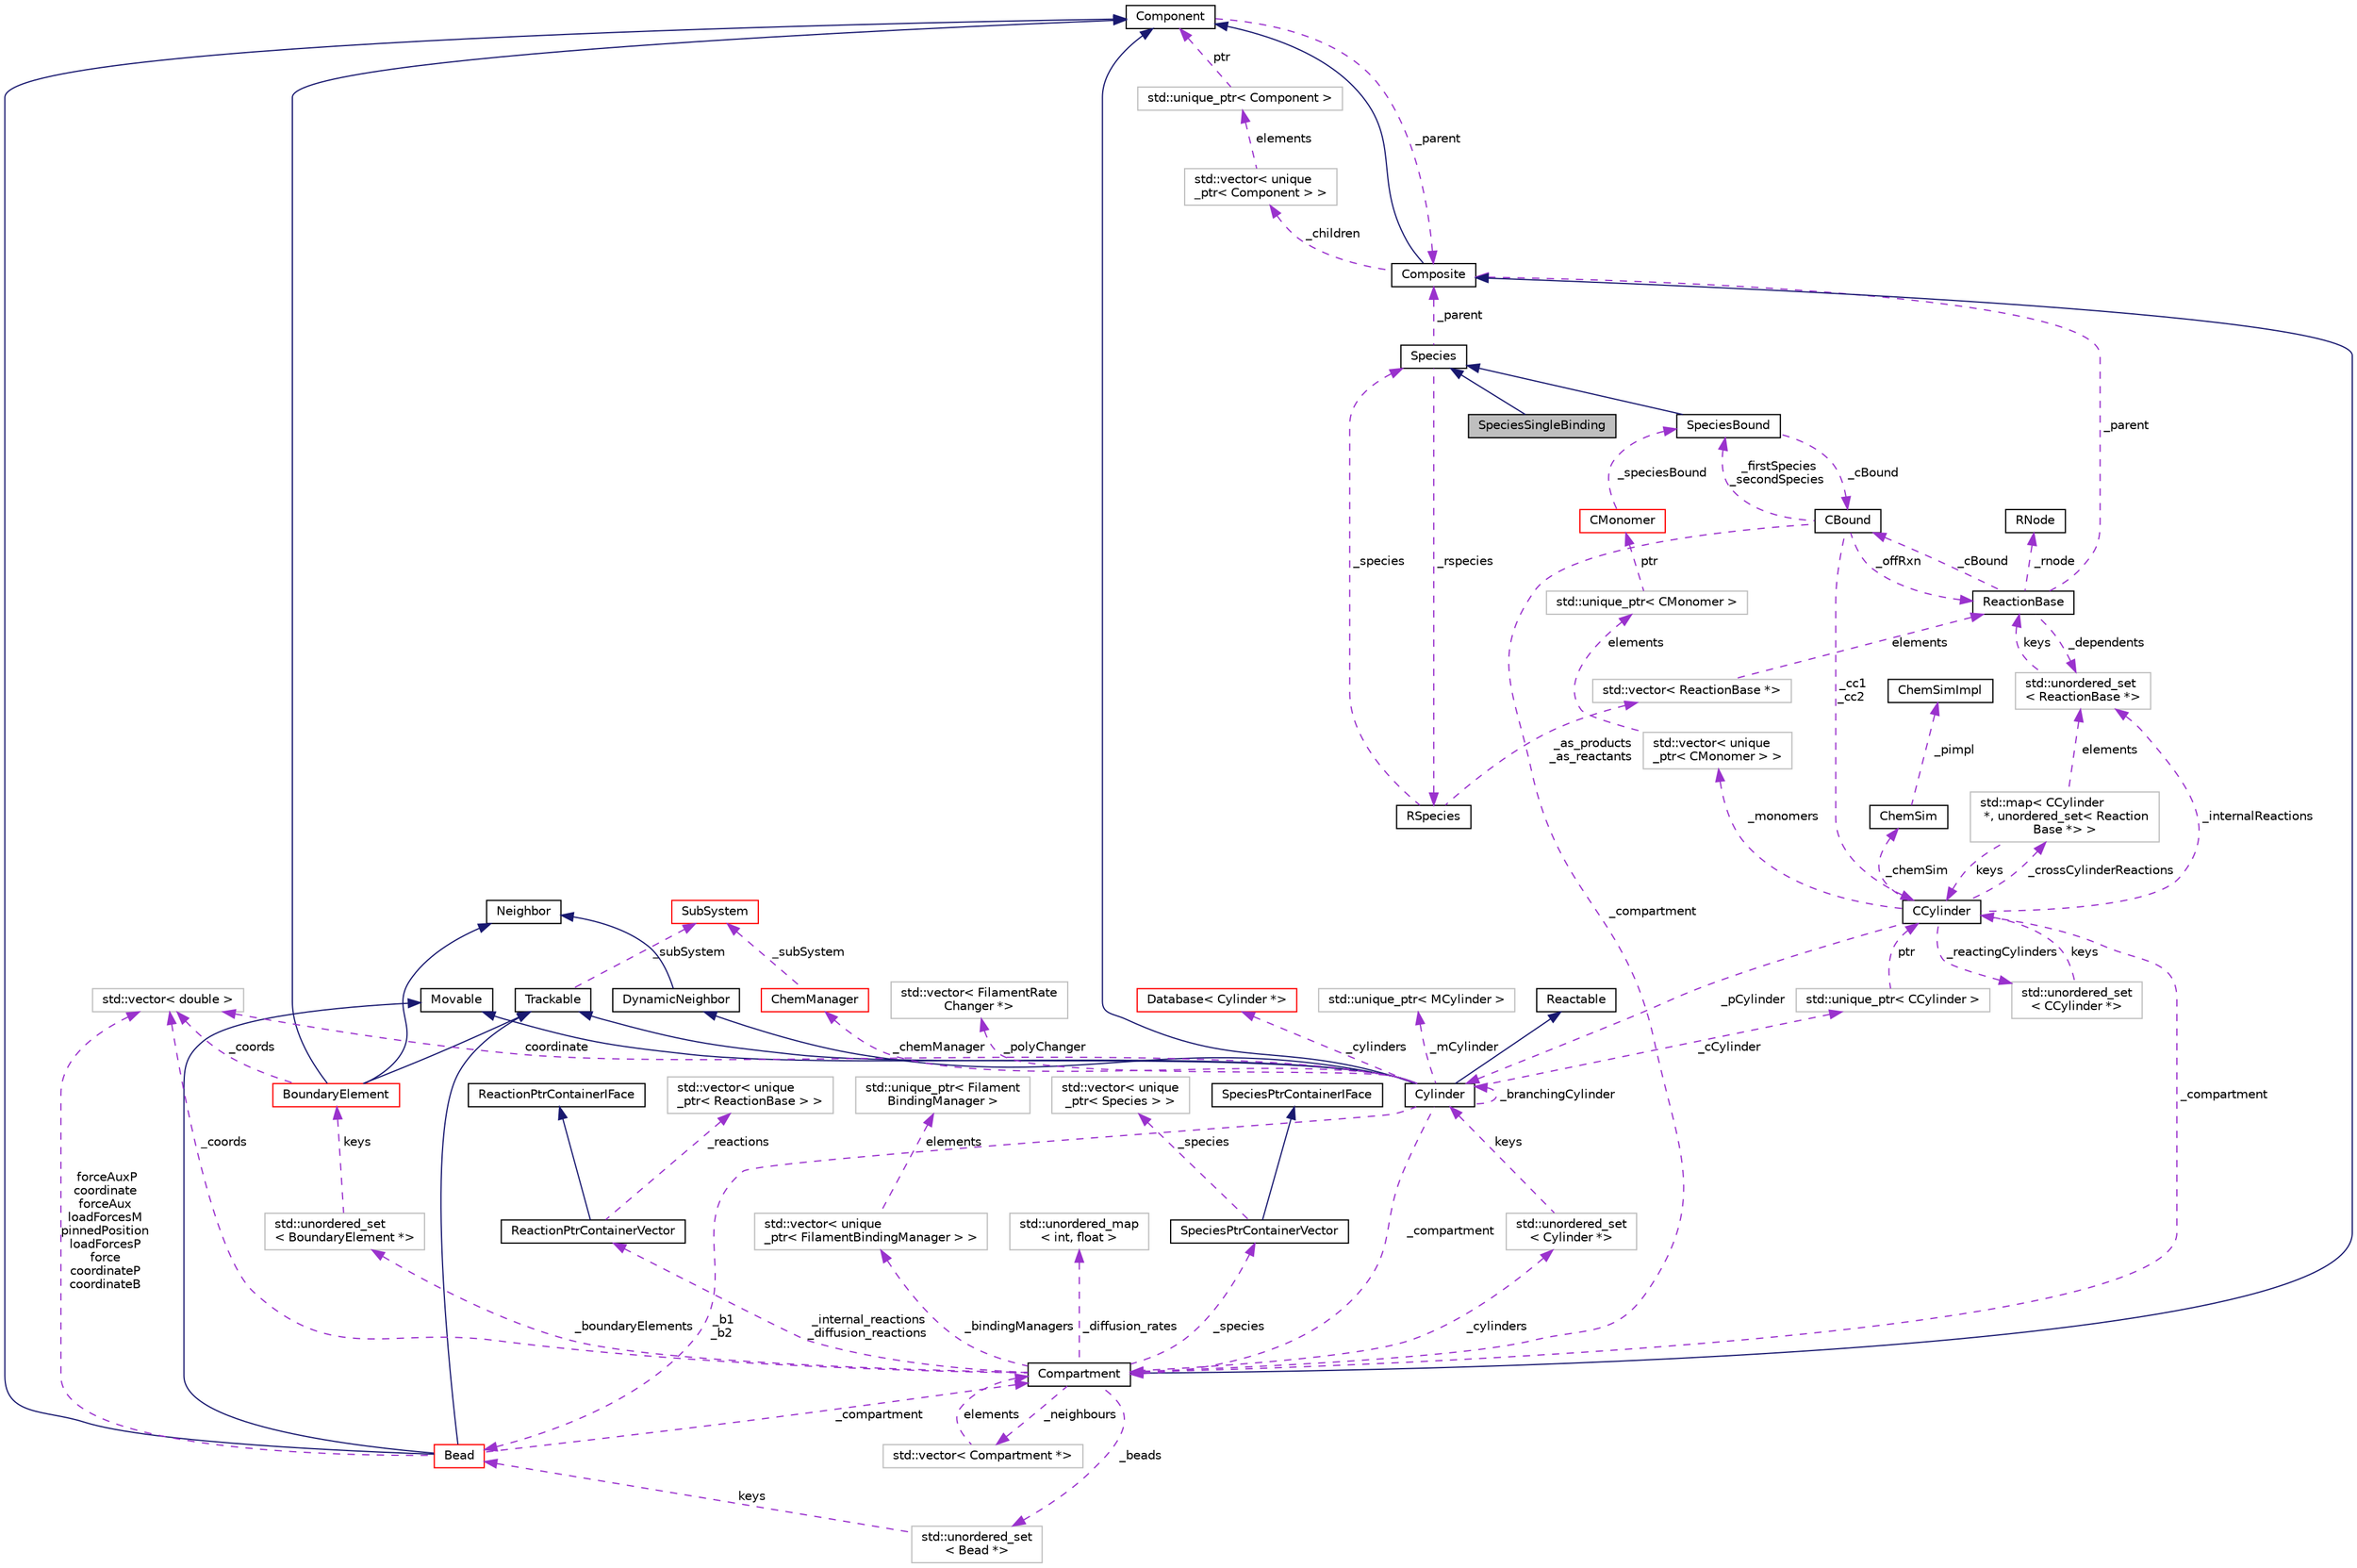digraph "SpeciesSingleBinding"
{
 // INTERACTIVE_SVG=YES
  edge [fontname="Helvetica",fontsize="10",labelfontname="Helvetica",labelfontsize="10"];
  node [fontname="Helvetica",fontsize="10",shape=record];
  Node2 [label="SpeciesSingleBinding",height=0.2,width=0.4,color="black", fillcolor="grey75", style="filled", fontcolor="black"];
  Node3 -> Node2 [dir="back",color="midnightblue",fontsize="10",style="solid",fontname="Helvetica"];
  Node3 [label="Species",height=0.2,width=0.4,color="black", fillcolor="white", style="filled",URL="$classSpecies.html",tooltip="Represents chemical molecules, tracks their copy number and can be used in Reactions. "];
  Node4 -> Node3 [dir="back",color="darkorchid3",fontsize="10",style="dashed",label=" _rspecies" ,fontname="Helvetica"];
  Node4 [label="RSpecies",height=0.2,width=0.4,color="black", fillcolor="white", style="filled",URL="$classRSpecies.html",tooltip="Represents the reactive aspect of chemical molecules. "];
  Node5 -> Node4 [dir="back",color="darkorchid3",fontsize="10",style="dashed",label=" _as_products\n_as_reactants" ,fontname="Helvetica"];
  Node5 [label="std::vector\< ReactionBase *\>",height=0.2,width=0.4,color="grey75", fillcolor="white", style="filled"];
  Node6 -> Node5 [dir="back",color="darkorchid3",fontsize="10",style="dashed",label=" elements" ,fontname="Helvetica"];
  Node6 [label="ReactionBase",height=0.2,width=0.4,color="black", fillcolor="white", style="filled",URL="$classReactionBase.html",tooltip="Represents an abstract interface for simple chemical reactions of the form A + B -> C..."];
  Node7 -> Node6 [dir="back",color="darkorchid3",fontsize="10",style="dashed",label=" _parent" ,fontname="Helvetica"];
  Node7 [label="Composite",height=0.2,width=0.4,color="black", fillcolor="white", style="filled",URL="$classComposite.html",tooltip="The aggregating class for the Composite pattern. "];
  Node8 -> Node7 [dir="back",color="midnightblue",fontsize="10",style="solid",fontname="Helvetica"];
  Node8 [label="Component",height=0.2,width=0.4,color="black", fillcolor="white", style="filled",URL="$classComponent.html",tooltip="The base class for the Composite pattern hieararchy. "];
  Node7 -> Node8 [dir="back",color="darkorchid3",fontsize="10",style="dashed",label=" _parent" ,fontname="Helvetica"];
  Node9 -> Node7 [dir="back",color="darkorchid3",fontsize="10",style="dashed",label=" _children" ,fontname="Helvetica"];
  Node9 [label="std::vector\< unique\l_ptr\< Component \> \>",height=0.2,width=0.4,color="grey75", fillcolor="white", style="filled"];
  Node10 -> Node9 [dir="back",color="darkorchid3",fontsize="10",style="dashed",label=" elements" ,fontname="Helvetica"];
  Node10 [label="std::unique_ptr\< Component \>",height=0.2,width=0.4,color="grey75", fillcolor="white", style="filled"];
  Node8 -> Node10 [dir="back",color="darkorchid3",fontsize="10",style="dashed",label=" ptr" ,fontname="Helvetica"];
  Node11 -> Node6 [dir="back",color="darkorchid3",fontsize="10",style="dashed",label=" _dependents" ,fontname="Helvetica"];
  Node11 [label="std::unordered_set\l\< ReactionBase *\>",height=0.2,width=0.4,color="grey75", fillcolor="white", style="filled"];
  Node6 -> Node11 [dir="back",color="darkorchid3",fontsize="10",style="dashed",label=" keys" ,fontname="Helvetica"];
  Node12 -> Node6 [dir="back",color="darkorchid3",fontsize="10",style="dashed",label=" _cBound" ,fontname="Helvetica"];
  Node12 [label="CBound",height=0.2,width=0.4,color="black", fillcolor="white", style="filled",URL="$classCBound.html",tooltip="Represents a chemical object that is bound to a Filament. "];
  Node13 -> Node12 [dir="back",color="darkorchid3",fontsize="10",style="dashed",label=" _cc1\n_cc2" ,fontname="Helvetica"];
  Node13 [label="CCylinder",height=0.2,width=0.4,color="black", fillcolor="white", style="filled",URL="$classCCylinder.html",tooltip="Holds all CMonomers and Reactions associated with it. "];
  Node14 -> Node13 [dir="back",color="darkorchid3",fontsize="10",style="dashed",label=" _crossCylinderReactions" ,fontname="Helvetica"];
  Node14 [label="std::map\< CCylinder\l *, unordered_set\< Reaction\lBase *\> \>",height=0.2,width=0.4,color="grey75", fillcolor="white", style="filled"];
  Node13 -> Node14 [dir="back",color="darkorchid3",fontsize="10",style="dashed",label=" keys" ,fontname="Helvetica"];
  Node11 -> Node14 [dir="back",color="darkorchid3",fontsize="10",style="dashed",label=" elements" ,fontname="Helvetica"];
  Node15 -> Node13 [dir="back",color="darkorchid3",fontsize="10",style="dashed",label=" _monomers" ,fontname="Helvetica"];
  Node15 [label="std::vector\< unique\l_ptr\< CMonomer \> \>",height=0.2,width=0.4,color="grey75", fillcolor="white", style="filled"];
  Node16 -> Node15 [dir="back",color="darkorchid3",fontsize="10",style="dashed",label=" elements" ,fontname="Helvetica"];
  Node16 [label="std::unique_ptr\< CMonomer \>",height=0.2,width=0.4,color="grey75", fillcolor="white", style="filled"];
  Node17 -> Node16 [dir="back",color="darkorchid3",fontsize="10",style="dashed",label=" ptr" ,fontname="Helvetica"];
  Node17 [label="CMonomer",height=0.2,width=0.4,color="red", fillcolor="white", style="filled",URL="$classCMonomer.html",tooltip="Represents a container for all Species that could be contained in a particular filament element at a ..."];
  Node21 -> Node17 [dir="back",color="darkorchid3",fontsize="10",style="dashed",label=" _speciesBound" ,fontname="Helvetica"];
  Node21 [label="SpeciesBound",height=0.2,width=0.4,color="black", fillcolor="white", style="filled",URL="$classSpeciesBound.html",tooltip="Used for species that can be bound to a Filament. "];
  Node3 -> Node21 [dir="back",color="midnightblue",fontsize="10",style="solid",fontname="Helvetica"];
  Node12 -> Node21 [dir="back",color="darkorchid3",fontsize="10",style="dashed",label=" _cBound" ,fontname="Helvetica"];
  Node22 -> Node13 [dir="back",color="darkorchid3",fontsize="10",style="dashed",label=" _pCylinder" ,fontname="Helvetica"];
  Node22 [label="Cylinder",height=0.2,width=0.4,color="black", fillcolor="white", style="filled",URL="$classCylinder.html",tooltip="A container to store a MCylinder and CCylinder. "];
  Node8 -> Node22 [dir="back",color="midnightblue",fontsize="10",style="solid",fontname="Helvetica"];
  Node23 -> Node22 [dir="back",color="midnightblue",fontsize="10",style="solid",fontname="Helvetica"];
  Node23 [label="Trackable",height=0.2,width=0.4,color="black", fillcolor="white", style="filled",URL="$classTrackable.html",tooltip="An abstract base class for a trackable object in the SubSystem. "];
  Node24 -> Node23 [dir="back",color="darkorchid3",fontsize="10",style="dashed",label=" _subSystem" ,fontname="Helvetica"];
  Node24 [label="SubSystem",height=0.2,width=0.4,color="red", fillcolor="white", style="filled",URL="$classSubSystem.html",tooltip="Manages all Movables and Reactables. "];
  Node26 -> Node22 [dir="back",color="midnightblue",fontsize="10",style="solid",fontname="Helvetica"];
  Node26 [label="Movable",height=0.2,width=0.4,color="black", fillcolor="white", style="filled",URL="$classMovable.html",tooltip="An abstract base class for a movable element in the SubSystem. "];
  Node28 -> Node22 [dir="back",color="midnightblue",fontsize="10",style="solid",fontname="Helvetica"];
  Node28 [label="Reactable",height=0.2,width=0.4,color="black", fillcolor="white", style="filled",URL="$classReactable.html",tooltip="An abstract base class for a reactable element in the SubSystem. "];
  Node62 -> Node22 [dir="back",color="midnightblue",fontsize="10",style="solid",fontname="Helvetica"];
  Node62 [label="DynamicNeighbor",height=0.2,width=0.4,color="black", fillcolor="white", style="filled",URL="$classDynamicNeighbor.html",tooltip="An abstract base class for any element that can be added or removed from a NeighborList dynamically a..."];
  Node36 -> Node62 [dir="back",color="midnightblue",fontsize="10",style="solid",fontname="Helvetica"];
  Node36 [label="Neighbor",height=0.2,width=0.4,color="black", fillcolor="white", style="filled",URL="$classNeighbor.html",tooltip="An abstract base class for any element that can be added or removed from a NeighborList statically at..."];
  Node22 -> Node22 [dir="back",color="darkorchid3",fontsize="10",style="dashed",label=" _branchingCylinder" ,fontname="Helvetica"];
  Node63 -> Node22 [dir="back",color="darkorchid3",fontsize="10",style="dashed",label=" _polyChanger" ,fontname="Helvetica"];
  Node63 [label="std::vector\< FilamentRate\lChanger *\>",height=0.2,width=0.4,color="grey75", fillcolor="white", style="filled"];
  Node65 -> Node22 [dir="back",color="darkorchid3",fontsize="10",style="dashed",label=" _cCylinder" ,fontname="Helvetica"];
  Node65 [label="std::unique_ptr\< CCylinder \>",height=0.2,width=0.4,color="grey75", fillcolor="white", style="filled"];
  Node13 -> Node65 [dir="back",color="darkorchid3",fontsize="10",style="dashed",label=" ptr" ,fontname="Helvetica"];
  Node42 -> Node22 [dir="back",color="darkorchid3",fontsize="10",style="dashed",label=" _b1\n_b2" ,fontname="Helvetica"];
  Node42 [label="Bead",height=0.2,width=0.4,color="red", fillcolor="white", style="filled",URL="$classBead.html",tooltip="Represents a single coordinate between Cylinders, and holds forces needed for mechanical equilibratio..."];
  Node8 -> Node42 [dir="back",color="midnightblue",fontsize="10",style="solid",fontname="Helvetica"];
  Node23 -> Node42 [dir="back",color="midnightblue",fontsize="10",style="solid",fontname="Helvetica"];
  Node26 -> Node42 [dir="back",color="midnightblue",fontsize="10",style="solid",fontname="Helvetica"];
  Node40 -> Node42 [dir="back",color="darkorchid3",fontsize="10",style="dashed",label=" _compartment" ,fontname="Helvetica"];
  Node40 [label="Compartment",height=0.2,width=0.4,color="black", fillcolor="white", style="filled",URL="$classCompartment.html",tooltip="A container or holding Species and Reactions. "];
  Node7 -> Node40 [dir="back",color="midnightblue",fontsize="10",style="solid",fontname="Helvetica"];
  Node41 -> Node40 [dir="back",color="darkorchid3",fontsize="10",style="dashed",label=" _beads" ,fontname="Helvetica"];
  Node41 [label="std::unordered_set\l\< Bead *\>",height=0.2,width=0.4,color="grey75", fillcolor="white", style="filled"];
  Node42 -> Node41 [dir="back",color="darkorchid3",fontsize="10",style="dashed",label=" keys" ,fontname="Helvetica"];
  Node44 -> Node40 [dir="back",color="darkorchid3",fontsize="10",style="dashed",label=" _neighbours" ,fontname="Helvetica"];
  Node44 [label="std::vector\< Compartment *\>",height=0.2,width=0.4,color="grey75", fillcolor="white", style="filled"];
  Node40 -> Node44 [dir="back",color="darkorchid3",fontsize="10",style="dashed",label=" elements" ,fontname="Helvetica"];
  Node45 -> Node40 [dir="back",color="darkorchid3",fontsize="10",style="dashed",label=" _cylinders" ,fontname="Helvetica"];
  Node45 [label="std::unordered_set\l\< Cylinder *\>",height=0.2,width=0.4,color="grey75", fillcolor="white", style="filled"];
  Node22 -> Node45 [dir="back",color="darkorchid3",fontsize="10",style="dashed",label=" keys" ,fontname="Helvetica"];
  Node46 -> Node40 [dir="back",color="darkorchid3",fontsize="10",style="dashed",label=" _boundaryElements" ,fontname="Helvetica"];
  Node46 [label="std::unordered_set\l\< BoundaryElement *\>",height=0.2,width=0.4,color="grey75", fillcolor="white", style="filled"];
  Node35 -> Node46 [dir="back",color="darkorchid3",fontsize="10",style="dashed",label=" keys" ,fontname="Helvetica"];
  Node35 [label="BoundaryElement",height=0.2,width=0.4,color="red", fillcolor="white", style="filled",URL="$classBoundaryElement.html",tooltip="Represents an element of a BoundarySurface. "];
  Node8 -> Node35 [dir="back",color="midnightblue",fontsize="10",style="solid",fontname="Helvetica"];
  Node23 -> Node35 [dir="back",color="midnightblue",fontsize="10",style="solid",fontname="Helvetica"];
  Node36 -> Node35 [dir="back",color="midnightblue",fontsize="10",style="solid",fontname="Helvetica"];
  Node38 -> Node35 [dir="back",color="darkorchid3",fontsize="10",style="dashed",label=" _coords" ,fontname="Helvetica"];
  Node38 [label="std::vector\< double \>",height=0.2,width=0.4,color="grey75", fillcolor="white", style="filled"];
  Node47 -> Node40 [dir="back",color="darkorchid3",fontsize="10",style="dashed",label=" _internal_reactions\n_diffusion_reactions" ,fontname="Helvetica"];
  Node47 [label="ReactionPtrContainerVector",height=0.2,width=0.4,color="black", fillcolor="white", style="filled",URL="$classReactionPtrContainerVector.html",tooltip="A concrete class implementing the ReactionPtrContainerIFace, using vector<unique_ptr<ReactionBase>> a..."];
  Node48 -> Node47 [dir="back",color="midnightblue",fontsize="10",style="solid",fontname="Helvetica"];
  Node48 [label="ReactionPtrContainerIFace",height=0.2,width=0.4,color="black", fillcolor="white", style="filled",URL="$classReactionPtrContainerIFace.html",tooltip="An abstract interface for a container of pointers to reaction objects. "];
  Node49 -> Node47 [dir="back",color="darkorchid3",fontsize="10",style="dashed",label=" _reactions" ,fontname="Helvetica"];
  Node49 [label="std::vector\< unique\l_ptr\< ReactionBase \> \>",height=0.2,width=0.4,color="grey75", fillcolor="white", style="filled"];
  Node51 -> Node40 [dir="back",color="darkorchid3",fontsize="10",style="dashed",label=" _diffusion_rates" ,fontname="Helvetica"];
  Node51 [label="std::unordered_map\l\< int, float \>",height=0.2,width=0.4,color="grey75", fillcolor="white", style="filled"];
  Node38 -> Node40 [dir="back",color="darkorchid3",fontsize="10",style="dashed",label=" _coords" ,fontname="Helvetica"];
  Node52 -> Node40 [dir="back",color="darkorchid3",fontsize="10",style="dashed",label=" _bindingManagers" ,fontname="Helvetica"];
  Node52 [label="std::vector\< unique\l_ptr\< FilamentBindingManager \> \>",height=0.2,width=0.4,color="grey75", fillcolor="white", style="filled"];
  Node53 -> Node52 [dir="back",color="darkorchid3",fontsize="10",style="dashed",label=" elements" ,fontname="Helvetica"];
  Node53 [label="std::unique_ptr\< Filament\lBindingManager \>",height=0.2,width=0.4,color="grey75", fillcolor="white", style="filled"];
  Node57 -> Node40 [dir="back",color="darkorchid3",fontsize="10",style="dashed",label=" _species" ,fontname="Helvetica"];
  Node57 [label="SpeciesPtrContainerVector",height=0.2,width=0.4,color="black", fillcolor="white", style="filled",URL="$classSpeciesPtrContainerVector.html",tooltip="A concrete class implementing the SpeciesPtrContainerIFace, using vector<unique_ptr<Species>> as the ..."];
  Node58 -> Node57 [dir="back",color="midnightblue",fontsize="10",style="solid",fontname="Helvetica"];
  Node58 [label="SpeciesPtrContainerIFace",height=0.2,width=0.4,color="black", fillcolor="white", style="filled",URL="$classSpeciesPtrContainerIFace.html",tooltip="An abstract interface for a container of pointers to Species objects. "];
  Node59 -> Node57 [dir="back",color="darkorchid3",fontsize="10",style="dashed",label=" _species" ,fontname="Helvetica"];
  Node59 [label="std::vector\< unique\l_ptr\< Species \> \>",height=0.2,width=0.4,color="grey75", fillcolor="white", style="filled"];
  Node38 -> Node42 [dir="back",color="darkorchid3",fontsize="10",style="dashed",label=" forceAuxP\ncoordinate\nforceAux\nloadForcesM\npinnedPosition\nloadForcesP\nforce\ncoordinateP\ncoordinateB" ,fontname="Helvetica"];
  Node66 -> Node22 [dir="back",color="darkorchid3",fontsize="10",style="dashed",label=" _cylinders" ,fontname="Helvetica"];
  Node66 [label="Database\< Cylinder *\>",height=0.2,width=0.4,color="red", fillcolor="white", style="filled",URL="$classDatabase.html"];
  Node40 -> Node22 [dir="back",color="darkorchid3",fontsize="10",style="dashed",label=" _compartment" ,fontname="Helvetica"];
  Node68 -> Node22 [dir="back",color="darkorchid3",fontsize="10",style="dashed",label=" _chemManager" ,fontname="Helvetica"];
  Node68 [label="ChemManager",height=0.2,width=0.4,color="red", fillcolor="white", style="filled",URL="$classChemManager.html",tooltip="For initailizing chemical reactions based on a specific system. "];
  Node24 -> Node68 [dir="back",color="darkorchid3",fontsize="10",style="dashed",label=" _subSystem" ,fontname="Helvetica"];
  Node80 -> Node22 [dir="back",color="darkorchid3",fontsize="10",style="dashed",label=" _mCylinder" ,fontname="Helvetica"];
  Node80 [label="std::unique_ptr\< MCylinder \>",height=0.2,width=0.4,color="grey75", fillcolor="white", style="filled"];
  Node38 -> Node22 [dir="back",color="darkorchid3",fontsize="10",style="dashed",label=" coordinate" ,fontname="Helvetica"];
  Node82 -> Node13 [dir="back",color="darkorchid3",fontsize="10",style="dashed",label=" _reactingCylinders" ,fontname="Helvetica"];
  Node82 [label="std::unordered_set\l\< CCylinder *\>",height=0.2,width=0.4,color="grey75", fillcolor="white", style="filled"];
  Node13 -> Node82 [dir="back",color="darkorchid3",fontsize="10",style="dashed",label=" keys" ,fontname="Helvetica"];
  Node40 -> Node13 [dir="back",color="darkorchid3",fontsize="10",style="dashed",label=" _compartment" ,fontname="Helvetica"];
  Node11 -> Node13 [dir="back",color="darkorchid3",fontsize="10",style="dashed",label=" _internalReactions" ,fontname="Helvetica"];
  Node83 -> Node13 [dir="back",color="darkorchid3",fontsize="10",style="dashed",label=" _chemSim" ,fontname="Helvetica"];
  Node83 [label="ChemSim",height=0.2,width=0.4,color="black", fillcolor="white", style="filled",URL="$classChemSim.html",tooltip="Used to manage running a network of chemical reactions. "];
  Node84 -> Node83 [dir="back",color="darkorchid3",fontsize="10",style="dashed",label=" _pimpl" ,fontname="Helvetica"];
  Node84 [label="ChemSimImpl",height=0.2,width=0.4,color="black", fillcolor="white", style="filled",URL="$classChemSimImpl.html",tooltip="An abstract base class for algorithms that run stochastic chemical kinetics. "];
  Node40 -> Node12 [dir="back",color="darkorchid3",fontsize="10",style="dashed",label=" _compartment" ,fontname="Helvetica"];
  Node21 -> Node12 [dir="back",color="darkorchid3",fontsize="10",style="dashed",label=" _firstSpecies\n_secondSpecies" ,fontname="Helvetica"];
  Node6 -> Node12 [dir="back",color="darkorchid3",fontsize="10",style="dashed",label=" _offRxn" ,fontname="Helvetica"];
  Node85 -> Node6 [dir="back",color="darkorchid3",fontsize="10",style="dashed",label=" _rnode" ,fontname="Helvetica"];
  Node85 [label="RNode",height=0.2,width=0.4,color="black", fillcolor="white", style="filled",URL="$classRNode.html",tooltip="This is an abstract base class for classes that need to be associated with the given Reaction object..."];
  Node3 -> Node4 [dir="back",color="darkorchid3",fontsize="10",style="dashed",label=" _species" ,fontname="Helvetica"];
  Node7 -> Node3 [dir="back",color="darkorchid3",fontsize="10",style="dashed",label=" _parent" ,fontname="Helvetica"];
}
